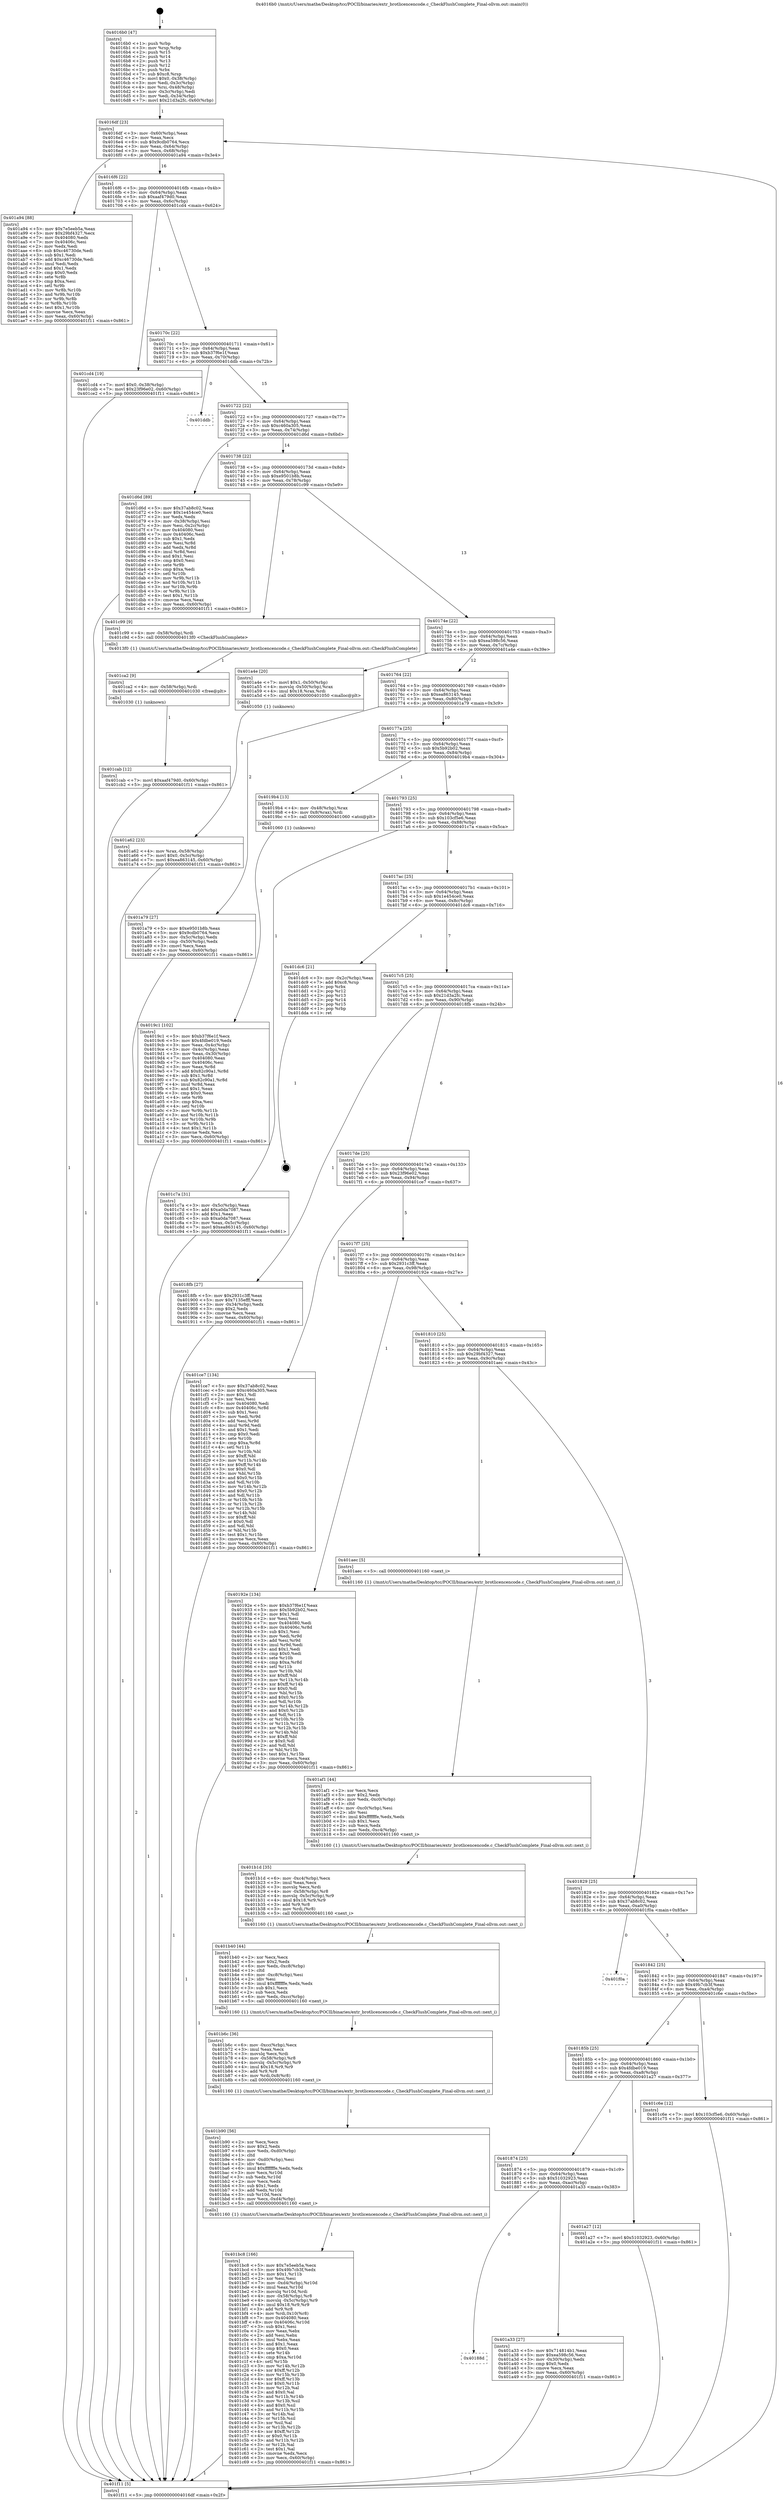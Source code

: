 digraph "0x4016b0" {
  label = "0x4016b0 (/mnt/c/Users/mathe/Desktop/tcc/POCII/binaries/extr_brotlicencencode.c_CheckFlushComplete_Final-ollvm.out::main(0))"
  labelloc = "t"
  node[shape=record]

  Entry [label="",width=0.3,height=0.3,shape=circle,fillcolor=black,style=filled]
  "0x4016df" [label="{
     0x4016df [23]\l
     | [instrs]\l
     &nbsp;&nbsp;0x4016df \<+3\>: mov -0x60(%rbp),%eax\l
     &nbsp;&nbsp;0x4016e2 \<+2\>: mov %eax,%ecx\l
     &nbsp;&nbsp;0x4016e4 \<+6\>: sub $0x9cdb0764,%ecx\l
     &nbsp;&nbsp;0x4016ea \<+3\>: mov %eax,-0x64(%rbp)\l
     &nbsp;&nbsp;0x4016ed \<+3\>: mov %ecx,-0x68(%rbp)\l
     &nbsp;&nbsp;0x4016f0 \<+6\>: je 0000000000401a94 \<main+0x3e4\>\l
  }"]
  "0x401a94" [label="{
     0x401a94 [88]\l
     | [instrs]\l
     &nbsp;&nbsp;0x401a94 \<+5\>: mov $0x7e5eeb5a,%eax\l
     &nbsp;&nbsp;0x401a99 \<+5\>: mov $0x29bf4327,%ecx\l
     &nbsp;&nbsp;0x401a9e \<+7\>: mov 0x404080,%edx\l
     &nbsp;&nbsp;0x401aa5 \<+7\>: mov 0x40406c,%esi\l
     &nbsp;&nbsp;0x401aac \<+2\>: mov %edx,%edi\l
     &nbsp;&nbsp;0x401aae \<+6\>: sub $0xc46730de,%edi\l
     &nbsp;&nbsp;0x401ab4 \<+3\>: sub $0x1,%edi\l
     &nbsp;&nbsp;0x401ab7 \<+6\>: add $0xc46730de,%edi\l
     &nbsp;&nbsp;0x401abd \<+3\>: imul %edi,%edx\l
     &nbsp;&nbsp;0x401ac0 \<+3\>: and $0x1,%edx\l
     &nbsp;&nbsp;0x401ac3 \<+3\>: cmp $0x0,%edx\l
     &nbsp;&nbsp;0x401ac6 \<+4\>: sete %r8b\l
     &nbsp;&nbsp;0x401aca \<+3\>: cmp $0xa,%esi\l
     &nbsp;&nbsp;0x401acd \<+4\>: setl %r9b\l
     &nbsp;&nbsp;0x401ad1 \<+3\>: mov %r8b,%r10b\l
     &nbsp;&nbsp;0x401ad4 \<+3\>: and %r9b,%r10b\l
     &nbsp;&nbsp;0x401ad7 \<+3\>: xor %r9b,%r8b\l
     &nbsp;&nbsp;0x401ada \<+3\>: or %r8b,%r10b\l
     &nbsp;&nbsp;0x401add \<+4\>: test $0x1,%r10b\l
     &nbsp;&nbsp;0x401ae1 \<+3\>: cmovne %ecx,%eax\l
     &nbsp;&nbsp;0x401ae4 \<+3\>: mov %eax,-0x60(%rbp)\l
     &nbsp;&nbsp;0x401ae7 \<+5\>: jmp 0000000000401f11 \<main+0x861\>\l
  }"]
  "0x4016f6" [label="{
     0x4016f6 [22]\l
     | [instrs]\l
     &nbsp;&nbsp;0x4016f6 \<+5\>: jmp 00000000004016fb \<main+0x4b\>\l
     &nbsp;&nbsp;0x4016fb \<+3\>: mov -0x64(%rbp),%eax\l
     &nbsp;&nbsp;0x4016fe \<+5\>: sub $0xaaf479d0,%eax\l
     &nbsp;&nbsp;0x401703 \<+3\>: mov %eax,-0x6c(%rbp)\l
     &nbsp;&nbsp;0x401706 \<+6\>: je 0000000000401cd4 \<main+0x624\>\l
  }"]
  Exit [label="",width=0.3,height=0.3,shape=circle,fillcolor=black,style=filled,peripheries=2]
  "0x401cd4" [label="{
     0x401cd4 [19]\l
     | [instrs]\l
     &nbsp;&nbsp;0x401cd4 \<+7\>: movl $0x0,-0x38(%rbp)\l
     &nbsp;&nbsp;0x401cdb \<+7\>: movl $0x23f96e02,-0x60(%rbp)\l
     &nbsp;&nbsp;0x401ce2 \<+5\>: jmp 0000000000401f11 \<main+0x861\>\l
  }"]
  "0x40170c" [label="{
     0x40170c [22]\l
     | [instrs]\l
     &nbsp;&nbsp;0x40170c \<+5\>: jmp 0000000000401711 \<main+0x61\>\l
     &nbsp;&nbsp;0x401711 \<+3\>: mov -0x64(%rbp),%eax\l
     &nbsp;&nbsp;0x401714 \<+5\>: sub $0xb37f6e1f,%eax\l
     &nbsp;&nbsp;0x401719 \<+3\>: mov %eax,-0x70(%rbp)\l
     &nbsp;&nbsp;0x40171c \<+6\>: je 0000000000401ddb \<main+0x72b\>\l
  }"]
  "0x401cab" [label="{
     0x401cab [12]\l
     | [instrs]\l
     &nbsp;&nbsp;0x401cab \<+7\>: movl $0xaaf479d0,-0x60(%rbp)\l
     &nbsp;&nbsp;0x401cb2 \<+5\>: jmp 0000000000401f11 \<main+0x861\>\l
  }"]
  "0x401ddb" [label="{
     0x401ddb\l
  }", style=dashed]
  "0x401722" [label="{
     0x401722 [22]\l
     | [instrs]\l
     &nbsp;&nbsp;0x401722 \<+5\>: jmp 0000000000401727 \<main+0x77\>\l
     &nbsp;&nbsp;0x401727 \<+3\>: mov -0x64(%rbp),%eax\l
     &nbsp;&nbsp;0x40172a \<+5\>: sub $0xc460a305,%eax\l
     &nbsp;&nbsp;0x40172f \<+3\>: mov %eax,-0x74(%rbp)\l
     &nbsp;&nbsp;0x401732 \<+6\>: je 0000000000401d6d \<main+0x6bd\>\l
  }"]
  "0x401ca2" [label="{
     0x401ca2 [9]\l
     | [instrs]\l
     &nbsp;&nbsp;0x401ca2 \<+4\>: mov -0x58(%rbp),%rdi\l
     &nbsp;&nbsp;0x401ca6 \<+5\>: call 0000000000401030 \<free@plt\>\l
     | [calls]\l
     &nbsp;&nbsp;0x401030 \{1\} (unknown)\l
  }"]
  "0x401d6d" [label="{
     0x401d6d [89]\l
     | [instrs]\l
     &nbsp;&nbsp;0x401d6d \<+5\>: mov $0x37ab8c02,%eax\l
     &nbsp;&nbsp;0x401d72 \<+5\>: mov $0x1e454ce0,%ecx\l
     &nbsp;&nbsp;0x401d77 \<+2\>: xor %edx,%edx\l
     &nbsp;&nbsp;0x401d79 \<+3\>: mov -0x38(%rbp),%esi\l
     &nbsp;&nbsp;0x401d7c \<+3\>: mov %esi,-0x2c(%rbp)\l
     &nbsp;&nbsp;0x401d7f \<+7\>: mov 0x404080,%esi\l
     &nbsp;&nbsp;0x401d86 \<+7\>: mov 0x40406c,%edi\l
     &nbsp;&nbsp;0x401d8d \<+3\>: sub $0x1,%edx\l
     &nbsp;&nbsp;0x401d90 \<+3\>: mov %esi,%r8d\l
     &nbsp;&nbsp;0x401d93 \<+3\>: add %edx,%r8d\l
     &nbsp;&nbsp;0x401d96 \<+4\>: imul %r8d,%esi\l
     &nbsp;&nbsp;0x401d9a \<+3\>: and $0x1,%esi\l
     &nbsp;&nbsp;0x401d9d \<+3\>: cmp $0x0,%esi\l
     &nbsp;&nbsp;0x401da0 \<+4\>: sete %r9b\l
     &nbsp;&nbsp;0x401da4 \<+3\>: cmp $0xa,%edi\l
     &nbsp;&nbsp;0x401da7 \<+4\>: setl %r10b\l
     &nbsp;&nbsp;0x401dab \<+3\>: mov %r9b,%r11b\l
     &nbsp;&nbsp;0x401dae \<+3\>: and %r10b,%r11b\l
     &nbsp;&nbsp;0x401db1 \<+3\>: xor %r10b,%r9b\l
     &nbsp;&nbsp;0x401db4 \<+3\>: or %r9b,%r11b\l
     &nbsp;&nbsp;0x401db7 \<+4\>: test $0x1,%r11b\l
     &nbsp;&nbsp;0x401dbb \<+3\>: cmovne %ecx,%eax\l
     &nbsp;&nbsp;0x401dbe \<+3\>: mov %eax,-0x60(%rbp)\l
     &nbsp;&nbsp;0x401dc1 \<+5\>: jmp 0000000000401f11 \<main+0x861\>\l
  }"]
  "0x401738" [label="{
     0x401738 [22]\l
     | [instrs]\l
     &nbsp;&nbsp;0x401738 \<+5\>: jmp 000000000040173d \<main+0x8d\>\l
     &nbsp;&nbsp;0x40173d \<+3\>: mov -0x64(%rbp),%eax\l
     &nbsp;&nbsp;0x401740 \<+5\>: sub $0xe9501b8b,%eax\l
     &nbsp;&nbsp;0x401745 \<+3\>: mov %eax,-0x78(%rbp)\l
     &nbsp;&nbsp;0x401748 \<+6\>: je 0000000000401c99 \<main+0x5e9\>\l
  }"]
  "0x401bc8" [label="{
     0x401bc8 [166]\l
     | [instrs]\l
     &nbsp;&nbsp;0x401bc8 \<+5\>: mov $0x7e5eeb5a,%ecx\l
     &nbsp;&nbsp;0x401bcd \<+5\>: mov $0x49b7cb3f,%edx\l
     &nbsp;&nbsp;0x401bd2 \<+3\>: mov $0x1,%r11b\l
     &nbsp;&nbsp;0x401bd5 \<+2\>: xor %esi,%esi\l
     &nbsp;&nbsp;0x401bd7 \<+7\>: mov -0xd4(%rbp),%r10d\l
     &nbsp;&nbsp;0x401bde \<+4\>: imul %eax,%r10d\l
     &nbsp;&nbsp;0x401be2 \<+3\>: movslq %r10d,%rdi\l
     &nbsp;&nbsp;0x401be5 \<+4\>: mov -0x58(%rbp),%r8\l
     &nbsp;&nbsp;0x401be9 \<+4\>: movslq -0x5c(%rbp),%r9\l
     &nbsp;&nbsp;0x401bed \<+4\>: imul $0x18,%r9,%r9\l
     &nbsp;&nbsp;0x401bf1 \<+3\>: add %r9,%r8\l
     &nbsp;&nbsp;0x401bf4 \<+4\>: mov %rdi,0x10(%r8)\l
     &nbsp;&nbsp;0x401bf8 \<+7\>: mov 0x404080,%eax\l
     &nbsp;&nbsp;0x401bff \<+8\>: mov 0x40406c,%r10d\l
     &nbsp;&nbsp;0x401c07 \<+3\>: sub $0x1,%esi\l
     &nbsp;&nbsp;0x401c0a \<+2\>: mov %eax,%ebx\l
     &nbsp;&nbsp;0x401c0c \<+2\>: add %esi,%ebx\l
     &nbsp;&nbsp;0x401c0e \<+3\>: imul %ebx,%eax\l
     &nbsp;&nbsp;0x401c11 \<+3\>: and $0x1,%eax\l
     &nbsp;&nbsp;0x401c14 \<+3\>: cmp $0x0,%eax\l
     &nbsp;&nbsp;0x401c17 \<+4\>: sete %r14b\l
     &nbsp;&nbsp;0x401c1b \<+4\>: cmp $0xa,%r10d\l
     &nbsp;&nbsp;0x401c1f \<+4\>: setl %r15b\l
     &nbsp;&nbsp;0x401c23 \<+3\>: mov %r14b,%r12b\l
     &nbsp;&nbsp;0x401c26 \<+4\>: xor $0xff,%r12b\l
     &nbsp;&nbsp;0x401c2a \<+3\>: mov %r15b,%r13b\l
     &nbsp;&nbsp;0x401c2d \<+4\>: xor $0xff,%r13b\l
     &nbsp;&nbsp;0x401c31 \<+4\>: xor $0x0,%r11b\l
     &nbsp;&nbsp;0x401c35 \<+3\>: mov %r12b,%al\l
     &nbsp;&nbsp;0x401c38 \<+2\>: and $0x0,%al\l
     &nbsp;&nbsp;0x401c3a \<+3\>: and %r11b,%r14b\l
     &nbsp;&nbsp;0x401c3d \<+3\>: mov %r13b,%sil\l
     &nbsp;&nbsp;0x401c40 \<+4\>: and $0x0,%sil\l
     &nbsp;&nbsp;0x401c44 \<+3\>: and %r11b,%r15b\l
     &nbsp;&nbsp;0x401c47 \<+3\>: or %r14b,%al\l
     &nbsp;&nbsp;0x401c4a \<+3\>: or %r15b,%sil\l
     &nbsp;&nbsp;0x401c4d \<+3\>: xor %sil,%al\l
     &nbsp;&nbsp;0x401c50 \<+3\>: or %r13b,%r12b\l
     &nbsp;&nbsp;0x401c53 \<+4\>: xor $0xff,%r12b\l
     &nbsp;&nbsp;0x401c57 \<+4\>: or $0x0,%r11b\l
     &nbsp;&nbsp;0x401c5b \<+3\>: and %r11b,%r12b\l
     &nbsp;&nbsp;0x401c5e \<+3\>: or %r12b,%al\l
     &nbsp;&nbsp;0x401c61 \<+2\>: test $0x1,%al\l
     &nbsp;&nbsp;0x401c63 \<+3\>: cmovne %edx,%ecx\l
     &nbsp;&nbsp;0x401c66 \<+3\>: mov %ecx,-0x60(%rbp)\l
     &nbsp;&nbsp;0x401c69 \<+5\>: jmp 0000000000401f11 \<main+0x861\>\l
  }"]
  "0x401c99" [label="{
     0x401c99 [9]\l
     | [instrs]\l
     &nbsp;&nbsp;0x401c99 \<+4\>: mov -0x58(%rbp),%rdi\l
     &nbsp;&nbsp;0x401c9d \<+5\>: call 00000000004013f0 \<CheckFlushComplete\>\l
     | [calls]\l
     &nbsp;&nbsp;0x4013f0 \{1\} (/mnt/c/Users/mathe/Desktop/tcc/POCII/binaries/extr_brotlicencencode.c_CheckFlushComplete_Final-ollvm.out::CheckFlushComplete)\l
  }"]
  "0x40174e" [label="{
     0x40174e [22]\l
     | [instrs]\l
     &nbsp;&nbsp;0x40174e \<+5\>: jmp 0000000000401753 \<main+0xa3\>\l
     &nbsp;&nbsp;0x401753 \<+3\>: mov -0x64(%rbp),%eax\l
     &nbsp;&nbsp;0x401756 \<+5\>: sub $0xea598c56,%eax\l
     &nbsp;&nbsp;0x40175b \<+3\>: mov %eax,-0x7c(%rbp)\l
     &nbsp;&nbsp;0x40175e \<+6\>: je 0000000000401a4e \<main+0x39e\>\l
  }"]
  "0x401b90" [label="{
     0x401b90 [56]\l
     | [instrs]\l
     &nbsp;&nbsp;0x401b90 \<+2\>: xor %ecx,%ecx\l
     &nbsp;&nbsp;0x401b92 \<+5\>: mov $0x2,%edx\l
     &nbsp;&nbsp;0x401b97 \<+6\>: mov %edx,-0xd0(%rbp)\l
     &nbsp;&nbsp;0x401b9d \<+1\>: cltd\l
     &nbsp;&nbsp;0x401b9e \<+6\>: mov -0xd0(%rbp),%esi\l
     &nbsp;&nbsp;0x401ba4 \<+2\>: idiv %esi\l
     &nbsp;&nbsp;0x401ba6 \<+6\>: imul $0xfffffffe,%edx,%edx\l
     &nbsp;&nbsp;0x401bac \<+3\>: mov %ecx,%r10d\l
     &nbsp;&nbsp;0x401baf \<+3\>: sub %edx,%r10d\l
     &nbsp;&nbsp;0x401bb2 \<+2\>: mov %ecx,%edx\l
     &nbsp;&nbsp;0x401bb4 \<+3\>: sub $0x1,%edx\l
     &nbsp;&nbsp;0x401bb7 \<+3\>: add %edx,%r10d\l
     &nbsp;&nbsp;0x401bba \<+3\>: sub %r10d,%ecx\l
     &nbsp;&nbsp;0x401bbd \<+6\>: mov %ecx,-0xd4(%rbp)\l
     &nbsp;&nbsp;0x401bc3 \<+5\>: call 0000000000401160 \<next_i\>\l
     | [calls]\l
     &nbsp;&nbsp;0x401160 \{1\} (/mnt/c/Users/mathe/Desktop/tcc/POCII/binaries/extr_brotlicencencode.c_CheckFlushComplete_Final-ollvm.out::next_i)\l
  }"]
  "0x401a4e" [label="{
     0x401a4e [20]\l
     | [instrs]\l
     &nbsp;&nbsp;0x401a4e \<+7\>: movl $0x1,-0x50(%rbp)\l
     &nbsp;&nbsp;0x401a55 \<+4\>: movslq -0x50(%rbp),%rax\l
     &nbsp;&nbsp;0x401a59 \<+4\>: imul $0x18,%rax,%rdi\l
     &nbsp;&nbsp;0x401a5d \<+5\>: call 0000000000401050 \<malloc@plt\>\l
     | [calls]\l
     &nbsp;&nbsp;0x401050 \{1\} (unknown)\l
  }"]
  "0x401764" [label="{
     0x401764 [22]\l
     | [instrs]\l
     &nbsp;&nbsp;0x401764 \<+5\>: jmp 0000000000401769 \<main+0xb9\>\l
     &nbsp;&nbsp;0x401769 \<+3\>: mov -0x64(%rbp),%eax\l
     &nbsp;&nbsp;0x40176c \<+5\>: sub $0xea863145,%eax\l
     &nbsp;&nbsp;0x401771 \<+3\>: mov %eax,-0x80(%rbp)\l
     &nbsp;&nbsp;0x401774 \<+6\>: je 0000000000401a79 \<main+0x3c9\>\l
  }"]
  "0x401b6c" [label="{
     0x401b6c [36]\l
     | [instrs]\l
     &nbsp;&nbsp;0x401b6c \<+6\>: mov -0xcc(%rbp),%ecx\l
     &nbsp;&nbsp;0x401b72 \<+3\>: imul %eax,%ecx\l
     &nbsp;&nbsp;0x401b75 \<+3\>: movslq %ecx,%rdi\l
     &nbsp;&nbsp;0x401b78 \<+4\>: mov -0x58(%rbp),%r8\l
     &nbsp;&nbsp;0x401b7c \<+4\>: movslq -0x5c(%rbp),%r9\l
     &nbsp;&nbsp;0x401b80 \<+4\>: imul $0x18,%r9,%r9\l
     &nbsp;&nbsp;0x401b84 \<+3\>: add %r9,%r8\l
     &nbsp;&nbsp;0x401b87 \<+4\>: mov %rdi,0x8(%r8)\l
     &nbsp;&nbsp;0x401b8b \<+5\>: call 0000000000401160 \<next_i\>\l
     | [calls]\l
     &nbsp;&nbsp;0x401160 \{1\} (/mnt/c/Users/mathe/Desktop/tcc/POCII/binaries/extr_brotlicencencode.c_CheckFlushComplete_Final-ollvm.out::next_i)\l
  }"]
  "0x401a79" [label="{
     0x401a79 [27]\l
     | [instrs]\l
     &nbsp;&nbsp;0x401a79 \<+5\>: mov $0xe9501b8b,%eax\l
     &nbsp;&nbsp;0x401a7e \<+5\>: mov $0x9cdb0764,%ecx\l
     &nbsp;&nbsp;0x401a83 \<+3\>: mov -0x5c(%rbp),%edx\l
     &nbsp;&nbsp;0x401a86 \<+3\>: cmp -0x50(%rbp),%edx\l
     &nbsp;&nbsp;0x401a89 \<+3\>: cmovl %ecx,%eax\l
     &nbsp;&nbsp;0x401a8c \<+3\>: mov %eax,-0x60(%rbp)\l
     &nbsp;&nbsp;0x401a8f \<+5\>: jmp 0000000000401f11 \<main+0x861\>\l
  }"]
  "0x40177a" [label="{
     0x40177a [25]\l
     | [instrs]\l
     &nbsp;&nbsp;0x40177a \<+5\>: jmp 000000000040177f \<main+0xcf\>\l
     &nbsp;&nbsp;0x40177f \<+3\>: mov -0x64(%rbp),%eax\l
     &nbsp;&nbsp;0x401782 \<+5\>: sub $0x5b92b02,%eax\l
     &nbsp;&nbsp;0x401787 \<+6\>: mov %eax,-0x84(%rbp)\l
     &nbsp;&nbsp;0x40178d \<+6\>: je 00000000004019b4 \<main+0x304\>\l
  }"]
  "0x401b40" [label="{
     0x401b40 [44]\l
     | [instrs]\l
     &nbsp;&nbsp;0x401b40 \<+2\>: xor %ecx,%ecx\l
     &nbsp;&nbsp;0x401b42 \<+5\>: mov $0x2,%edx\l
     &nbsp;&nbsp;0x401b47 \<+6\>: mov %edx,-0xc8(%rbp)\l
     &nbsp;&nbsp;0x401b4d \<+1\>: cltd\l
     &nbsp;&nbsp;0x401b4e \<+6\>: mov -0xc8(%rbp),%esi\l
     &nbsp;&nbsp;0x401b54 \<+2\>: idiv %esi\l
     &nbsp;&nbsp;0x401b56 \<+6\>: imul $0xfffffffe,%edx,%edx\l
     &nbsp;&nbsp;0x401b5c \<+3\>: sub $0x1,%ecx\l
     &nbsp;&nbsp;0x401b5f \<+2\>: sub %ecx,%edx\l
     &nbsp;&nbsp;0x401b61 \<+6\>: mov %edx,-0xcc(%rbp)\l
     &nbsp;&nbsp;0x401b67 \<+5\>: call 0000000000401160 \<next_i\>\l
     | [calls]\l
     &nbsp;&nbsp;0x401160 \{1\} (/mnt/c/Users/mathe/Desktop/tcc/POCII/binaries/extr_brotlicencencode.c_CheckFlushComplete_Final-ollvm.out::next_i)\l
  }"]
  "0x4019b4" [label="{
     0x4019b4 [13]\l
     | [instrs]\l
     &nbsp;&nbsp;0x4019b4 \<+4\>: mov -0x48(%rbp),%rax\l
     &nbsp;&nbsp;0x4019b8 \<+4\>: mov 0x8(%rax),%rdi\l
     &nbsp;&nbsp;0x4019bc \<+5\>: call 0000000000401060 \<atoi@plt\>\l
     | [calls]\l
     &nbsp;&nbsp;0x401060 \{1\} (unknown)\l
  }"]
  "0x401793" [label="{
     0x401793 [25]\l
     | [instrs]\l
     &nbsp;&nbsp;0x401793 \<+5\>: jmp 0000000000401798 \<main+0xe8\>\l
     &nbsp;&nbsp;0x401798 \<+3\>: mov -0x64(%rbp),%eax\l
     &nbsp;&nbsp;0x40179b \<+5\>: sub $0x103cf5e6,%eax\l
     &nbsp;&nbsp;0x4017a0 \<+6\>: mov %eax,-0x88(%rbp)\l
     &nbsp;&nbsp;0x4017a6 \<+6\>: je 0000000000401c7a \<main+0x5ca\>\l
  }"]
  "0x401b1d" [label="{
     0x401b1d [35]\l
     | [instrs]\l
     &nbsp;&nbsp;0x401b1d \<+6\>: mov -0xc4(%rbp),%ecx\l
     &nbsp;&nbsp;0x401b23 \<+3\>: imul %eax,%ecx\l
     &nbsp;&nbsp;0x401b26 \<+3\>: movslq %ecx,%rdi\l
     &nbsp;&nbsp;0x401b29 \<+4\>: mov -0x58(%rbp),%r8\l
     &nbsp;&nbsp;0x401b2d \<+4\>: movslq -0x5c(%rbp),%r9\l
     &nbsp;&nbsp;0x401b31 \<+4\>: imul $0x18,%r9,%r9\l
     &nbsp;&nbsp;0x401b35 \<+3\>: add %r9,%r8\l
     &nbsp;&nbsp;0x401b38 \<+3\>: mov %rdi,(%r8)\l
     &nbsp;&nbsp;0x401b3b \<+5\>: call 0000000000401160 \<next_i\>\l
     | [calls]\l
     &nbsp;&nbsp;0x401160 \{1\} (/mnt/c/Users/mathe/Desktop/tcc/POCII/binaries/extr_brotlicencencode.c_CheckFlushComplete_Final-ollvm.out::next_i)\l
  }"]
  "0x401c7a" [label="{
     0x401c7a [31]\l
     | [instrs]\l
     &nbsp;&nbsp;0x401c7a \<+3\>: mov -0x5c(%rbp),%eax\l
     &nbsp;&nbsp;0x401c7d \<+5\>: add $0xa0da7087,%eax\l
     &nbsp;&nbsp;0x401c82 \<+3\>: add $0x1,%eax\l
     &nbsp;&nbsp;0x401c85 \<+5\>: sub $0xa0da7087,%eax\l
     &nbsp;&nbsp;0x401c8a \<+3\>: mov %eax,-0x5c(%rbp)\l
     &nbsp;&nbsp;0x401c8d \<+7\>: movl $0xea863145,-0x60(%rbp)\l
     &nbsp;&nbsp;0x401c94 \<+5\>: jmp 0000000000401f11 \<main+0x861\>\l
  }"]
  "0x4017ac" [label="{
     0x4017ac [25]\l
     | [instrs]\l
     &nbsp;&nbsp;0x4017ac \<+5\>: jmp 00000000004017b1 \<main+0x101\>\l
     &nbsp;&nbsp;0x4017b1 \<+3\>: mov -0x64(%rbp),%eax\l
     &nbsp;&nbsp;0x4017b4 \<+5\>: sub $0x1e454ce0,%eax\l
     &nbsp;&nbsp;0x4017b9 \<+6\>: mov %eax,-0x8c(%rbp)\l
     &nbsp;&nbsp;0x4017bf \<+6\>: je 0000000000401dc6 \<main+0x716\>\l
  }"]
  "0x401af1" [label="{
     0x401af1 [44]\l
     | [instrs]\l
     &nbsp;&nbsp;0x401af1 \<+2\>: xor %ecx,%ecx\l
     &nbsp;&nbsp;0x401af3 \<+5\>: mov $0x2,%edx\l
     &nbsp;&nbsp;0x401af8 \<+6\>: mov %edx,-0xc0(%rbp)\l
     &nbsp;&nbsp;0x401afe \<+1\>: cltd\l
     &nbsp;&nbsp;0x401aff \<+6\>: mov -0xc0(%rbp),%esi\l
     &nbsp;&nbsp;0x401b05 \<+2\>: idiv %esi\l
     &nbsp;&nbsp;0x401b07 \<+6\>: imul $0xfffffffe,%edx,%edx\l
     &nbsp;&nbsp;0x401b0d \<+3\>: sub $0x1,%ecx\l
     &nbsp;&nbsp;0x401b10 \<+2\>: sub %ecx,%edx\l
     &nbsp;&nbsp;0x401b12 \<+6\>: mov %edx,-0xc4(%rbp)\l
     &nbsp;&nbsp;0x401b18 \<+5\>: call 0000000000401160 \<next_i\>\l
     | [calls]\l
     &nbsp;&nbsp;0x401160 \{1\} (/mnt/c/Users/mathe/Desktop/tcc/POCII/binaries/extr_brotlicencencode.c_CheckFlushComplete_Final-ollvm.out::next_i)\l
  }"]
  "0x401dc6" [label="{
     0x401dc6 [21]\l
     | [instrs]\l
     &nbsp;&nbsp;0x401dc6 \<+3\>: mov -0x2c(%rbp),%eax\l
     &nbsp;&nbsp;0x401dc9 \<+7\>: add $0xc8,%rsp\l
     &nbsp;&nbsp;0x401dd0 \<+1\>: pop %rbx\l
     &nbsp;&nbsp;0x401dd1 \<+2\>: pop %r12\l
     &nbsp;&nbsp;0x401dd3 \<+2\>: pop %r13\l
     &nbsp;&nbsp;0x401dd5 \<+2\>: pop %r14\l
     &nbsp;&nbsp;0x401dd7 \<+2\>: pop %r15\l
     &nbsp;&nbsp;0x401dd9 \<+1\>: pop %rbp\l
     &nbsp;&nbsp;0x401dda \<+1\>: ret\l
  }"]
  "0x4017c5" [label="{
     0x4017c5 [25]\l
     | [instrs]\l
     &nbsp;&nbsp;0x4017c5 \<+5\>: jmp 00000000004017ca \<main+0x11a\>\l
     &nbsp;&nbsp;0x4017ca \<+3\>: mov -0x64(%rbp),%eax\l
     &nbsp;&nbsp;0x4017cd \<+5\>: sub $0x21d3a2fc,%eax\l
     &nbsp;&nbsp;0x4017d2 \<+6\>: mov %eax,-0x90(%rbp)\l
     &nbsp;&nbsp;0x4017d8 \<+6\>: je 00000000004018fb \<main+0x24b\>\l
  }"]
  "0x401a62" [label="{
     0x401a62 [23]\l
     | [instrs]\l
     &nbsp;&nbsp;0x401a62 \<+4\>: mov %rax,-0x58(%rbp)\l
     &nbsp;&nbsp;0x401a66 \<+7\>: movl $0x0,-0x5c(%rbp)\l
     &nbsp;&nbsp;0x401a6d \<+7\>: movl $0xea863145,-0x60(%rbp)\l
     &nbsp;&nbsp;0x401a74 \<+5\>: jmp 0000000000401f11 \<main+0x861\>\l
  }"]
  "0x4018fb" [label="{
     0x4018fb [27]\l
     | [instrs]\l
     &nbsp;&nbsp;0x4018fb \<+5\>: mov $0x2931c3ff,%eax\l
     &nbsp;&nbsp;0x401900 \<+5\>: mov $0x7135efff,%ecx\l
     &nbsp;&nbsp;0x401905 \<+3\>: mov -0x34(%rbp),%edx\l
     &nbsp;&nbsp;0x401908 \<+3\>: cmp $0x2,%edx\l
     &nbsp;&nbsp;0x40190b \<+3\>: cmovne %ecx,%eax\l
     &nbsp;&nbsp;0x40190e \<+3\>: mov %eax,-0x60(%rbp)\l
     &nbsp;&nbsp;0x401911 \<+5\>: jmp 0000000000401f11 \<main+0x861\>\l
  }"]
  "0x4017de" [label="{
     0x4017de [25]\l
     | [instrs]\l
     &nbsp;&nbsp;0x4017de \<+5\>: jmp 00000000004017e3 \<main+0x133\>\l
     &nbsp;&nbsp;0x4017e3 \<+3\>: mov -0x64(%rbp),%eax\l
     &nbsp;&nbsp;0x4017e6 \<+5\>: sub $0x23f96e02,%eax\l
     &nbsp;&nbsp;0x4017eb \<+6\>: mov %eax,-0x94(%rbp)\l
     &nbsp;&nbsp;0x4017f1 \<+6\>: je 0000000000401ce7 \<main+0x637\>\l
  }"]
  "0x401f11" [label="{
     0x401f11 [5]\l
     | [instrs]\l
     &nbsp;&nbsp;0x401f11 \<+5\>: jmp 00000000004016df \<main+0x2f\>\l
  }"]
  "0x4016b0" [label="{
     0x4016b0 [47]\l
     | [instrs]\l
     &nbsp;&nbsp;0x4016b0 \<+1\>: push %rbp\l
     &nbsp;&nbsp;0x4016b1 \<+3\>: mov %rsp,%rbp\l
     &nbsp;&nbsp;0x4016b4 \<+2\>: push %r15\l
     &nbsp;&nbsp;0x4016b6 \<+2\>: push %r14\l
     &nbsp;&nbsp;0x4016b8 \<+2\>: push %r13\l
     &nbsp;&nbsp;0x4016ba \<+2\>: push %r12\l
     &nbsp;&nbsp;0x4016bc \<+1\>: push %rbx\l
     &nbsp;&nbsp;0x4016bd \<+7\>: sub $0xc8,%rsp\l
     &nbsp;&nbsp;0x4016c4 \<+7\>: movl $0x0,-0x38(%rbp)\l
     &nbsp;&nbsp;0x4016cb \<+3\>: mov %edi,-0x3c(%rbp)\l
     &nbsp;&nbsp;0x4016ce \<+4\>: mov %rsi,-0x48(%rbp)\l
     &nbsp;&nbsp;0x4016d2 \<+3\>: mov -0x3c(%rbp),%edi\l
     &nbsp;&nbsp;0x4016d5 \<+3\>: mov %edi,-0x34(%rbp)\l
     &nbsp;&nbsp;0x4016d8 \<+7\>: movl $0x21d3a2fc,-0x60(%rbp)\l
  }"]
  "0x40188d" [label="{
     0x40188d\l
  }", style=dashed]
  "0x401ce7" [label="{
     0x401ce7 [134]\l
     | [instrs]\l
     &nbsp;&nbsp;0x401ce7 \<+5\>: mov $0x37ab8c02,%eax\l
     &nbsp;&nbsp;0x401cec \<+5\>: mov $0xc460a305,%ecx\l
     &nbsp;&nbsp;0x401cf1 \<+2\>: mov $0x1,%dl\l
     &nbsp;&nbsp;0x401cf3 \<+2\>: xor %esi,%esi\l
     &nbsp;&nbsp;0x401cf5 \<+7\>: mov 0x404080,%edi\l
     &nbsp;&nbsp;0x401cfc \<+8\>: mov 0x40406c,%r8d\l
     &nbsp;&nbsp;0x401d04 \<+3\>: sub $0x1,%esi\l
     &nbsp;&nbsp;0x401d07 \<+3\>: mov %edi,%r9d\l
     &nbsp;&nbsp;0x401d0a \<+3\>: add %esi,%r9d\l
     &nbsp;&nbsp;0x401d0d \<+4\>: imul %r9d,%edi\l
     &nbsp;&nbsp;0x401d11 \<+3\>: and $0x1,%edi\l
     &nbsp;&nbsp;0x401d14 \<+3\>: cmp $0x0,%edi\l
     &nbsp;&nbsp;0x401d17 \<+4\>: sete %r10b\l
     &nbsp;&nbsp;0x401d1b \<+4\>: cmp $0xa,%r8d\l
     &nbsp;&nbsp;0x401d1f \<+4\>: setl %r11b\l
     &nbsp;&nbsp;0x401d23 \<+3\>: mov %r10b,%bl\l
     &nbsp;&nbsp;0x401d26 \<+3\>: xor $0xff,%bl\l
     &nbsp;&nbsp;0x401d29 \<+3\>: mov %r11b,%r14b\l
     &nbsp;&nbsp;0x401d2c \<+4\>: xor $0xff,%r14b\l
     &nbsp;&nbsp;0x401d30 \<+3\>: xor $0x0,%dl\l
     &nbsp;&nbsp;0x401d33 \<+3\>: mov %bl,%r15b\l
     &nbsp;&nbsp;0x401d36 \<+4\>: and $0x0,%r15b\l
     &nbsp;&nbsp;0x401d3a \<+3\>: and %dl,%r10b\l
     &nbsp;&nbsp;0x401d3d \<+3\>: mov %r14b,%r12b\l
     &nbsp;&nbsp;0x401d40 \<+4\>: and $0x0,%r12b\l
     &nbsp;&nbsp;0x401d44 \<+3\>: and %dl,%r11b\l
     &nbsp;&nbsp;0x401d47 \<+3\>: or %r10b,%r15b\l
     &nbsp;&nbsp;0x401d4a \<+3\>: or %r11b,%r12b\l
     &nbsp;&nbsp;0x401d4d \<+3\>: xor %r12b,%r15b\l
     &nbsp;&nbsp;0x401d50 \<+3\>: or %r14b,%bl\l
     &nbsp;&nbsp;0x401d53 \<+3\>: xor $0xff,%bl\l
     &nbsp;&nbsp;0x401d56 \<+3\>: or $0x0,%dl\l
     &nbsp;&nbsp;0x401d59 \<+2\>: and %dl,%bl\l
     &nbsp;&nbsp;0x401d5b \<+3\>: or %bl,%r15b\l
     &nbsp;&nbsp;0x401d5e \<+4\>: test $0x1,%r15b\l
     &nbsp;&nbsp;0x401d62 \<+3\>: cmovne %ecx,%eax\l
     &nbsp;&nbsp;0x401d65 \<+3\>: mov %eax,-0x60(%rbp)\l
     &nbsp;&nbsp;0x401d68 \<+5\>: jmp 0000000000401f11 \<main+0x861\>\l
  }"]
  "0x4017f7" [label="{
     0x4017f7 [25]\l
     | [instrs]\l
     &nbsp;&nbsp;0x4017f7 \<+5\>: jmp 00000000004017fc \<main+0x14c\>\l
     &nbsp;&nbsp;0x4017fc \<+3\>: mov -0x64(%rbp),%eax\l
     &nbsp;&nbsp;0x4017ff \<+5\>: sub $0x2931c3ff,%eax\l
     &nbsp;&nbsp;0x401804 \<+6\>: mov %eax,-0x98(%rbp)\l
     &nbsp;&nbsp;0x40180a \<+6\>: je 000000000040192e \<main+0x27e\>\l
  }"]
  "0x401a33" [label="{
     0x401a33 [27]\l
     | [instrs]\l
     &nbsp;&nbsp;0x401a33 \<+5\>: mov $0x714814b1,%eax\l
     &nbsp;&nbsp;0x401a38 \<+5\>: mov $0xea598c56,%ecx\l
     &nbsp;&nbsp;0x401a3d \<+3\>: mov -0x30(%rbp),%edx\l
     &nbsp;&nbsp;0x401a40 \<+3\>: cmp $0x0,%edx\l
     &nbsp;&nbsp;0x401a43 \<+3\>: cmove %ecx,%eax\l
     &nbsp;&nbsp;0x401a46 \<+3\>: mov %eax,-0x60(%rbp)\l
     &nbsp;&nbsp;0x401a49 \<+5\>: jmp 0000000000401f11 \<main+0x861\>\l
  }"]
  "0x40192e" [label="{
     0x40192e [134]\l
     | [instrs]\l
     &nbsp;&nbsp;0x40192e \<+5\>: mov $0xb37f6e1f,%eax\l
     &nbsp;&nbsp;0x401933 \<+5\>: mov $0x5b92b02,%ecx\l
     &nbsp;&nbsp;0x401938 \<+2\>: mov $0x1,%dl\l
     &nbsp;&nbsp;0x40193a \<+2\>: xor %esi,%esi\l
     &nbsp;&nbsp;0x40193c \<+7\>: mov 0x404080,%edi\l
     &nbsp;&nbsp;0x401943 \<+8\>: mov 0x40406c,%r8d\l
     &nbsp;&nbsp;0x40194b \<+3\>: sub $0x1,%esi\l
     &nbsp;&nbsp;0x40194e \<+3\>: mov %edi,%r9d\l
     &nbsp;&nbsp;0x401951 \<+3\>: add %esi,%r9d\l
     &nbsp;&nbsp;0x401954 \<+4\>: imul %r9d,%edi\l
     &nbsp;&nbsp;0x401958 \<+3\>: and $0x1,%edi\l
     &nbsp;&nbsp;0x40195b \<+3\>: cmp $0x0,%edi\l
     &nbsp;&nbsp;0x40195e \<+4\>: sete %r10b\l
     &nbsp;&nbsp;0x401962 \<+4\>: cmp $0xa,%r8d\l
     &nbsp;&nbsp;0x401966 \<+4\>: setl %r11b\l
     &nbsp;&nbsp;0x40196a \<+3\>: mov %r10b,%bl\l
     &nbsp;&nbsp;0x40196d \<+3\>: xor $0xff,%bl\l
     &nbsp;&nbsp;0x401970 \<+3\>: mov %r11b,%r14b\l
     &nbsp;&nbsp;0x401973 \<+4\>: xor $0xff,%r14b\l
     &nbsp;&nbsp;0x401977 \<+3\>: xor $0x0,%dl\l
     &nbsp;&nbsp;0x40197a \<+3\>: mov %bl,%r15b\l
     &nbsp;&nbsp;0x40197d \<+4\>: and $0x0,%r15b\l
     &nbsp;&nbsp;0x401981 \<+3\>: and %dl,%r10b\l
     &nbsp;&nbsp;0x401984 \<+3\>: mov %r14b,%r12b\l
     &nbsp;&nbsp;0x401987 \<+4\>: and $0x0,%r12b\l
     &nbsp;&nbsp;0x40198b \<+3\>: and %dl,%r11b\l
     &nbsp;&nbsp;0x40198e \<+3\>: or %r10b,%r15b\l
     &nbsp;&nbsp;0x401991 \<+3\>: or %r11b,%r12b\l
     &nbsp;&nbsp;0x401994 \<+3\>: xor %r12b,%r15b\l
     &nbsp;&nbsp;0x401997 \<+3\>: or %r14b,%bl\l
     &nbsp;&nbsp;0x40199a \<+3\>: xor $0xff,%bl\l
     &nbsp;&nbsp;0x40199d \<+3\>: or $0x0,%dl\l
     &nbsp;&nbsp;0x4019a0 \<+2\>: and %dl,%bl\l
     &nbsp;&nbsp;0x4019a2 \<+3\>: or %bl,%r15b\l
     &nbsp;&nbsp;0x4019a5 \<+4\>: test $0x1,%r15b\l
     &nbsp;&nbsp;0x4019a9 \<+3\>: cmovne %ecx,%eax\l
     &nbsp;&nbsp;0x4019ac \<+3\>: mov %eax,-0x60(%rbp)\l
     &nbsp;&nbsp;0x4019af \<+5\>: jmp 0000000000401f11 \<main+0x861\>\l
  }"]
  "0x401810" [label="{
     0x401810 [25]\l
     | [instrs]\l
     &nbsp;&nbsp;0x401810 \<+5\>: jmp 0000000000401815 \<main+0x165\>\l
     &nbsp;&nbsp;0x401815 \<+3\>: mov -0x64(%rbp),%eax\l
     &nbsp;&nbsp;0x401818 \<+5\>: sub $0x29bf4327,%eax\l
     &nbsp;&nbsp;0x40181d \<+6\>: mov %eax,-0x9c(%rbp)\l
     &nbsp;&nbsp;0x401823 \<+6\>: je 0000000000401aec \<main+0x43c\>\l
  }"]
  "0x4019c1" [label="{
     0x4019c1 [102]\l
     | [instrs]\l
     &nbsp;&nbsp;0x4019c1 \<+5\>: mov $0xb37f6e1f,%ecx\l
     &nbsp;&nbsp;0x4019c6 \<+5\>: mov $0x4fdbe019,%edx\l
     &nbsp;&nbsp;0x4019cb \<+3\>: mov %eax,-0x4c(%rbp)\l
     &nbsp;&nbsp;0x4019ce \<+3\>: mov -0x4c(%rbp),%eax\l
     &nbsp;&nbsp;0x4019d1 \<+3\>: mov %eax,-0x30(%rbp)\l
     &nbsp;&nbsp;0x4019d4 \<+7\>: mov 0x404080,%eax\l
     &nbsp;&nbsp;0x4019db \<+7\>: mov 0x40406c,%esi\l
     &nbsp;&nbsp;0x4019e2 \<+3\>: mov %eax,%r8d\l
     &nbsp;&nbsp;0x4019e5 \<+7\>: add $0x82c90a1,%r8d\l
     &nbsp;&nbsp;0x4019ec \<+4\>: sub $0x1,%r8d\l
     &nbsp;&nbsp;0x4019f0 \<+7\>: sub $0x82c90a1,%r8d\l
     &nbsp;&nbsp;0x4019f7 \<+4\>: imul %r8d,%eax\l
     &nbsp;&nbsp;0x4019fb \<+3\>: and $0x1,%eax\l
     &nbsp;&nbsp;0x4019fe \<+3\>: cmp $0x0,%eax\l
     &nbsp;&nbsp;0x401a01 \<+4\>: sete %r9b\l
     &nbsp;&nbsp;0x401a05 \<+3\>: cmp $0xa,%esi\l
     &nbsp;&nbsp;0x401a08 \<+4\>: setl %r10b\l
     &nbsp;&nbsp;0x401a0c \<+3\>: mov %r9b,%r11b\l
     &nbsp;&nbsp;0x401a0f \<+3\>: and %r10b,%r11b\l
     &nbsp;&nbsp;0x401a12 \<+3\>: xor %r10b,%r9b\l
     &nbsp;&nbsp;0x401a15 \<+3\>: or %r9b,%r11b\l
     &nbsp;&nbsp;0x401a18 \<+4\>: test $0x1,%r11b\l
     &nbsp;&nbsp;0x401a1c \<+3\>: cmovne %edx,%ecx\l
     &nbsp;&nbsp;0x401a1f \<+3\>: mov %ecx,-0x60(%rbp)\l
     &nbsp;&nbsp;0x401a22 \<+5\>: jmp 0000000000401f11 \<main+0x861\>\l
  }"]
  "0x401874" [label="{
     0x401874 [25]\l
     | [instrs]\l
     &nbsp;&nbsp;0x401874 \<+5\>: jmp 0000000000401879 \<main+0x1c9\>\l
     &nbsp;&nbsp;0x401879 \<+3\>: mov -0x64(%rbp),%eax\l
     &nbsp;&nbsp;0x40187c \<+5\>: sub $0x51032923,%eax\l
     &nbsp;&nbsp;0x401881 \<+6\>: mov %eax,-0xac(%rbp)\l
     &nbsp;&nbsp;0x401887 \<+6\>: je 0000000000401a33 \<main+0x383\>\l
  }"]
  "0x401aec" [label="{
     0x401aec [5]\l
     | [instrs]\l
     &nbsp;&nbsp;0x401aec \<+5\>: call 0000000000401160 \<next_i\>\l
     | [calls]\l
     &nbsp;&nbsp;0x401160 \{1\} (/mnt/c/Users/mathe/Desktop/tcc/POCII/binaries/extr_brotlicencencode.c_CheckFlushComplete_Final-ollvm.out::next_i)\l
  }"]
  "0x401829" [label="{
     0x401829 [25]\l
     | [instrs]\l
     &nbsp;&nbsp;0x401829 \<+5\>: jmp 000000000040182e \<main+0x17e\>\l
     &nbsp;&nbsp;0x40182e \<+3\>: mov -0x64(%rbp),%eax\l
     &nbsp;&nbsp;0x401831 \<+5\>: sub $0x37ab8c02,%eax\l
     &nbsp;&nbsp;0x401836 \<+6\>: mov %eax,-0xa0(%rbp)\l
     &nbsp;&nbsp;0x40183c \<+6\>: je 0000000000401f0a \<main+0x85a\>\l
  }"]
  "0x401a27" [label="{
     0x401a27 [12]\l
     | [instrs]\l
     &nbsp;&nbsp;0x401a27 \<+7\>: movl $0x51032923,-0x60(%rbp)\l
     &nbsp;&nbsp;0x401a2e \<+5\>: jmp 0000000000401f11 \<main+0x861\>\l
  }"]
  "0x401f0a" [label="{
     0x401f0a\l
  }", style=dashed]
  "0x401842" [label="{
     0x401842 [25]\l
     | [instrs]\l
     &nbsp;&nbsp;0x401842 \<+5\>: jmp 0000000000401847 \<main+0x197\>\l
     &nbsp;&nbsp;0x401847 \<+3\>: mov -0x64(%rbp),%eax\l
     &nbsp;&nbsp;0x40184a \<+5\>: sub $0x49b7cb3f,%eax\l
     &nbsp;&nbsp;0x40184f \<+6\>: mov %eax,-0xa4(%rbp)\l
     &nbsp;&nbsp;0x401855 \<+6\>: je 0000000000401c6e \<main+0x5be\>\l
  }"]
  "0x40185b" [label="{
     0x40185b [25]\l
     | [instrs]\l
     &nbsp;&nbsp;0x40185b \<+5\>: jmp 0000000000401860 \<main+0x1b0\>\l
     &nbsp;&nbsp;0x401860 \<+3\>: mov -0x64(%rbp),%eax\l
     &nbsp;&nbsp;0x401863 \<+5\>: sub $0x4fdbe019,%eax\l
     &nbsp;&nbsp;0x401868 \<+6\>: mov %eax,-0xa8(%rbp)\l
     &nbsp;&nbsp;0x40186e \<+6\>: je 0000000000401a27 \<main+0x377\>\l
  }"]
  "0x401c6e" [label="{
     0x401c6e [12]\l
     | [instrs]\l
     &nbsp;&nbsp;0x401c6e \<+7\>: movl $0x103cf5e6,-0x60(%rbp)\l
     &nbsp;&nbsp;0x401c75 \<+5\>: jmp 0000000000401f11 \<main+0x861\>\l
  }"]
  Entry -> "0x4016b0" [label=" 1"]
  "0x4016df" -> "0x401a94" [label=" 1"]
  "0x4016df" -> "0x4016f6" [label=" 16"]
  "0x401dc6" -> Exit [label=" 1"]
  "0x4016f6" -> "0x401cd4" [label=" 1"]
  "0x4016f6" -> "0x40170c" [label=" 15"]
  "0x401d6d" -> "0x401f11" [label=" 1"]
  "0x40170c" -> "0x401ddb" [label=" 0"]
  "0x40170c" -> "0x401722" [label=" 15"]
  "0x401ce7" -> "0x401f11" [label=" 1"]
  "0x401722" -> "0x401d6d" [label=" 1"]
  "0x401722" -> "0x401738" [label=" 14"]
  "0x401cd4" -> "0x401f11" [label=" 1"]
  "0x401738" -> "0x401c99" [label=" 1"]
  "0x401738" -> "0x40174e" [label=" 13"]
  "0x401cab" -> "0x401f11" [label=" 1"]
  "0x40174e" -> "0x401a4e" [label=" 1"]
  "0x40174e" -> "0x401764" [label=" 12"]
  "0x401ca2" -> "0x401cab" [label=" 1"]
  "0x401764" -> "0x401a79" [label=" 2"]
  "0x401764" -> "0x40177a" [label=" 10"]
  "0x401c99" -> "0x401ca2" [label=" 1"]
  "0x40177a" -> "0x4019b4" [label=" 1"]
  "0x40177a" -> "0x401793" [label=" 9"]
  "0x401c7a" -> "0x401f11" [label=" 1"]
  "0x401793" -> "0x401c7a" [label=" 1"]
  "0x401793" -> "0x4017ac" [label=" 8"]
  "0x401c6e" -> "0x401f11" [label=" 1"]
  "0x4017ac" -> "0x401dc6" [label=" 1"]
  "0x4017ac" -> "0x4017c5" [label=" 7"]
  "0x401bc8" -> "0x401f11" [label=" 1"]
  "0x4017c5" -> "0x4018fb" [label=" 1"]
  "0x4017c5" -> "0x4017de" [label=" 6"]
  "0x4018fb" -> "0x401f11" [label=" 1"]
  "0x4016b0" -> "0x4016df" [label=" 1"]
  "0x401f11" -> "0x4016df" [label=" 16"]
  "0x401b90" -> "0x401bc8" [label=" 1"]
  "0x4017de" -> "0x401ce7" [label=" 1"]
  "0x4017de" -> "0x4017f7" [label=" 5"]
  "0x401b6c" -> "0x401b90" [label=" 1"]
  "0x4017f7" -> "0x40192e" [label=" 1"]
  "0x4017f7" -> "0x401810" [label=" 4"]
  "0x40192e" -> "0x401f11" [label=" 1"]
  "0x4019b4" -> "0x4019c1" [label=" 1"]
  "0x4019c1" -> "0x401f11" [label=" 1"]
  "0x401b40" -> "0x401b6c" [label=" 1"]
  "0x401810" -> "0x401aec" [label=" 1"]
  "0x401810" -> "0x401829" [label=" 3"]
  "0x401af1" -> "0x401b1d" [label=" 1"]
  "0x401829" -> "0x401f0a" [label=" 0"]
  "0x401829" -> "0x401842" [label=" 3"]
  "0x401aec" -> "0x401af1" [label=" 1"]
  "0x401842" -> "0x401c6e" [label=" 1"]
  "0x401842" -> "0x40185b" [label=" 2"]
  "0x401a94" -> "0x401f11" [label=" 1"]
  "0x40185b" -> "0x401a27" [label=" 1"]
  "0x40185b" -> "0x401874" [label=" 1"]
  "0x401a27" -> "0x401f11" [label=" 1"]
  "0x401b1d" -> "0x401b40" [label=" 1"]
  "0x401874" -> "0x401a33" [label=" 1"]
  "0x401874" -> "0x40188d" [label=" 0"]
  "0x401a33" -> "0x401f11" [label=" 1"]
  "0x401a4e" -> "0x401a62" [label=" 1"]
  "0x401a62" -> "0x401f11" [label=" 1"]
  "0x401a79" -> "0x401f11" [label=" 2"]
}
